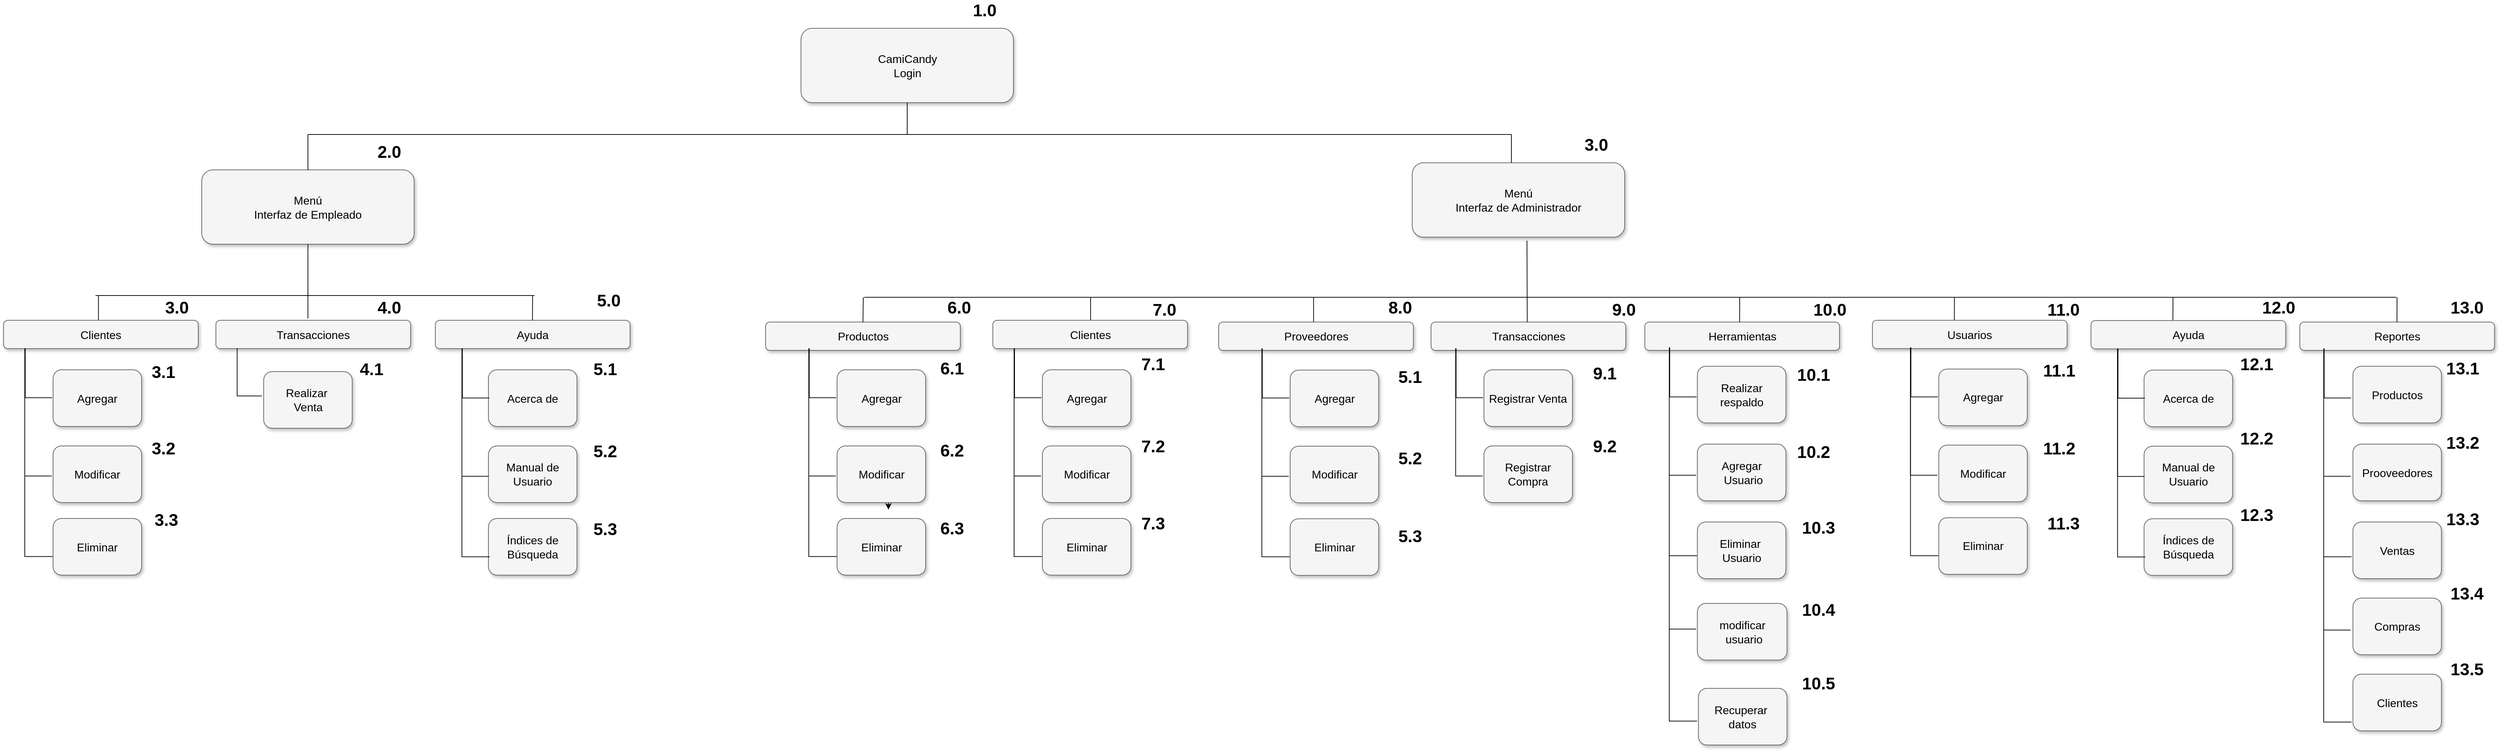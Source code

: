 <mxfile version="24.2.1" type="device">
  <diagram name="Page-1" id="b98fa263-6416-c6ec-5b7d-78bf54ef71d0">
    <mxGraphModel dx="2200" dy="1195" grid="1" gridSize="10" guides="1" tooltips="1" connect="1" arrows="1" fold="1" page="1" pageScale="1.5" pageWidth="1500" pageHeight="1000" background="none" math="0" shadow="0">
      <root>
        <mxCell id="0" style=";html=1;" />
        <mxCell id="1" style=";html=1;" parent="0" />
        <mxCell id="303ed1de8c2c98b4-4" value="CamiCandy&lt;div&gt;Login&lt;/div&gt;" style="whiteSpace=wrap;html=1;rounded=1;shadow=1;strokeWidth=1;fontSize=16;align=center;fillColor=#f5f5f5;strokeColor=#666666;" parent="1" vertex="1">
          <mxGeometry x="2096.5" y="320" width="300" height="105" as="geometry" />
        </mxCell>
        <mxCell id="303ed1de8c2c98b4-6" value="Transacciones" style="whiteSpace=wrap;html=1;rounded=1;shadow=1;strokeWidth=1;fontSize=16;align=center;fillColor=#f5f5f5;strokeColor=#666666;" parent="1" vertex="1">
          <mxGeometry x="2986.5" y="735" width="275" height="40" as="geometry" />
        </mxCell>
        <mxCell id="303ed1de8c2c98b4-7" value="Productos" style="whiteSpace=wrap;html=1;rounded=1;shadow=1;strokeWidth=1;fontSize=16;align=center;fillColor=#f5f5f5;strokeColor=#666666;" parent="1" vertex="1">
          <mxGeometry x="2046.5" y="735" width="275" height="40" as="geometry" />
        </mxCell>
        <mxCell id="303ed1de8c2c98b4-8" value="Herramientas" style="whiteSpace=wrap;html=1;rounded=1;shadow=1;strokeWidth=1;fontSize=16;align=center;fillColor=#f5f5f5;strokeColor=#666666;" parent="1" vertex="1">
          <mxGeometry x="3288.5" y="735" width="275" height="40" as="geometry" />
        </mxCell>
        <mxCell id="303ed1de8c2c98b4-17" value="Realizar respaldo" style="whiteSpace=wrap;html=1;rounded=1;shadow=1;strokeWidth=1;fontSize=16;align=center;fillColor=#f5f5f5;strokeColor=#666666;" parent="1" vertex="1">
          <mxGeometry x="3362.75" y="797.5" width="125" height="80" as="geometry" />
        </mxCell>
        <mxCell id="303ed1de8c2c98b4-18" value="Recuperar&amp;nbsp;&lt;div&gt;datos&lt;/div&gt;" style="whiteSpace=wrap;html=1;rounded=1;shadow=1;strokeWidth=1;fontSize=16;align=center;fillColor=#f5f5f5;strokeColor=#666666;" parent="1" vertex="1">
          <mxGeometry x="3364.25" y="1252.5" width="125" height="80" as="geometry" />
        </mxCell>
        <mxCell id="303ed1de8c2c98b4-27" value="Agregar&lt;div&gt;&amp;nbsp;Usuario&lt;/div&gt;" style="whiteSpace=wrap;html=1;rounded=1;shadow=1;strokeWidth=1;fontSize=16;align=center;fillColor=#f5f5f5;strokeColor=#666666;" parent="1" vertex="1">
          <mxGeometry x="3362.75" y="907.5" width="125" height="80" as="geometry" />
        </mxCell>
        <mxCell id="303ed1de8c2c98b4-37" value="&lt;span&gt;Eliminar&amp;nbsp;&lt;/span&gt;&lt;div&gt;&lt;span&gt;Usuario&lt;/span&gt;&lt;/div&gt;" style="whiteSpace=wrap;html=1;rounded=1;shadow=1;strokeWidth=1;fontSize=16;align=center;fillColor=#f5f5f5;strokeColor=#666666;" parent="1" vertex="1">
          <mxGeometry x="3362.75" y="1017.5" width="125" height="80" as="geometry" />
        </mxCell>
        <mxCell id="w7AkxN-CYHz_eCSMkKLC-25" value="" style="endArrow=none;html=1;rounded=0;exitX=0.5;exitY=0;exitDx=0;exitDy=0;" parent="1" source="303ed1de8c2c98b4-7" edge="1">
          <mxGeometry width="50" height="50" relative="1" as="geometry">
            <mxPoint x="2208.5" y="720" as="sourcePoint" />
            <mxPoint x="2184.5" y="700" as="targetPoint" />
          </mxGeometry>
        </mxCell>
        <mxCell id="w7AkxN-CYHz_eCSMkKLC-26" value="" style="endArrow=none;html=1;rounded=0;exitX=0.5;exitY=0;exitDx=0;exitDy=0;" parent="1" edge="1">
          <mxGeometry width="50" height="50" relative="1" as="geometry">
            <mxPoint x="2505.57" y="735" as="sourcePoint" />
            <mxPoint x="2505.57" y="700" as="targetPoint" />
          </mxGeometry>
        </mxCell>
        <mxCell id="w7AkxN-CYHz_eCSMkKLC-27" value="" style="endArrow=none;html=1;rounded=0;exitX=0.5;exitY=0;exitDx=0;exitDy=0;" parent="1" edge="1">
          <mxGeometry width="50" height="50" relative="1" as="geometry">
            <mxPoint x="2820.58" y="735" as="sourcePoint" />
            <mxPoint x="2820.58" y="700" as="targetPoint" />
          </mxGeometry>
        </mxCell>
        <mxCell id="w7AkxN-CYHz_eCSMkKLC-28" value="" style="endArrow=none;html=1;rounded=0;" parent="1" edge="1">
          <mxGeometry width="50" height="50" relative="1" as="geometry">
            <mxPoint x="2185.75" y="700" as="sourcePoint" />
            <mxPoint x="4350" y="700" as="targetPoint" />
          </mxGeometry>
        </mxCell>
        <mxCell id="w7AkxN-CYHz_eCSMkKLC-29" value="" style="endArrow=none;html=1;rounded=0;exitX=0.5;exitY=0;exitDx=0;exitDy=0;entryX=0.54;entryY=1.048;entryDx=0;entryDy=0;entryPerimeter=0;" parent="1" edge="1" target="w7AkxN-CYHz_eCSMkKLC-56">
          <mxGeometry width="50" height="50" relative="1" as="geometry">
            <mxPoint x="3122.41" y="735" as="sourcePoint" />
            <mxPoint x="3122.41" y="700" as="targetPoint" />
          </mxGeometry>
        </mxCell>
        <mxCell id="w7AkxN-CYHz_eCSMkKLC-30" value="" style="endArrow=none;html=1;rounded=0;entryX=0.5;entryY=1;entryDx=0;entryDy=0;" parent="1" target="303ed1de8c2c98b4-4" edge="1">
          <mxGeometry width="50" height="50" relative="1" as="geometry">
            <mxPoint x="2246.5" y="470" as="sourcePoint" />
            <mxPoint x="2360.41" y="480" as="targetPoint" />
          </mxGeometry>
        </mxCell>
        <mxCell id="w7AkxN-CYHz_eCSMkKLC-32" value="" style="endArrow=none;html=1;rounded=0;" parent="1" edge="1">
          <mxGeometry width="50" height="50" relative="1" as="geometry">
            <mxPoint x="3422.37" y="735" as="sourcePoint" />
            <mxPoint x="3422.5" y="700" as="targetPoint" />
          </mxGeometry>
        </mxCell>
        <mxCell id="w7AkxN-CYHz_eCSMkKLC-33" value="" style="endArrow=none;html=1;rounded=0;" parent="1" edge="1">
          <mxGeometry width="50" height="50" relative="1" as="geometry">
            <mxPoint x="4034.43" y="735.32" as="sourcePoint" />
            <mxPoint x="4034.56" y="700.32" as="targetPoint" />
          </mxGeometry>
        </mxCell>
        <mxCell id="w7AkxN-CYHz_eCSMkKLC-34" value="Reportes" style="whiteSpace=wrap;html=1;rounded=1;shadow=1;strokeWidth=1;fontSize=16;align=center;fillColor=#f5f5f5;strokeColor=#666666;" parent="1" vertex="1">
          <mxGeometry x="4213.75" y="735" width="275" height="40" as="geometry" />
        </mxCell>
        <mxCell id="w7AkxN-CYHz_eCSMkKLC-35" value="Productos" style="whiteSpace=wrap;html=1;rounded=1;shadow=1;strokeWidth=1;fontSize=16;align=center;fillColor=#f5f5f5;strokeColor=#666666;" parent="1" vertex="1">
          <mxGeometry x="4288.75" y="797.5" width="125" height="80" as="geometry" />
        </mxCell>
        <mxCell id="w7AkxN-CYHz_eCSMkKLC-36" value="Clientes" style="whiteSpace=wrap;html=1;rounded=1;shadow=1;strokeWidth=1;fontSize=16;align=center;fillColor=#f5f5f5;strokeColor=#666666;" parent="1" vertex="1">
          <mxGeometry x="4288.75" y="1232.5" width="125" height="80" as="geometry" />
        </mxCell>
        <mxCell id="w7AkxN-CYHz_eCSMkKLC-37" value="&lt;span&gt;Prooveedores&lt;/span&gt;" style="whiteSpace=wrap;html=1;rounded=1;shadow=1;strokeWidth=1;fontSize=16;align=center;fillColor=#f5f5f5;strokeColor=#666666;" parent="1" vertex="1">
          <mxGeometry x="4288.75" y="907.5" width="125" height="80" as="geometry" />
        </mxCell>
        <mxCell id="w7AkxN-CYHz_eCSMkKLC-38" value="&lt;span&gt;Compras&lt;/span&gt;" style="whiteSpace=wrap;html=1;rounded=1;shadow=1;strokeWidth=1;fontSize=16;align=center;fillColor=#f5f5f5;strokeColor=#666666;" parent="1" vertex="1">
          <mxGeometry x="4288.75" y="1125" width="125" height="80" as="geometry" />
        </mxCell>
        <mxCell id="w7AkxN-CYHz_eCSMkKLC-39" value="&lt;span&gt;Ventas&lt;/span&gt;" style="whiteSpace=wrap;html=1;rounded=1;shadow=1;strokeWidth=1;fontSize=16;align=center;fillColor=#f5f5f5;strokeColor=#666666;" parent="1" vertex="1">
          <mxGeometry x="4288.75" y="1017.5" width="125" height="80" as="geometry" />
        </mxCell>
        <mxCell id="w7AkxN-CYHz_eCSMkKLC-56" value="&lt;div&gt;Menú&lt;/div&gt;Interfaz de Administrador" style="whiteSpace=wrap;html=1;rounded=1;shadow=1;strokeWidth=1;fontSize=16;align=center;fillColor=#f5f5f5;strokeColor=#666666;" parent="1" vertex="1">
          <mxGeometry x="2960" y="510" width="300" height="105" as="geometry" />
        </mxCell>
        <mxCell id="w7AkxN-CYHz_eCSMkKLC-58" value="&lt;div&gt;Menú&lt;/div&gt;Interfaz de Empleado" style="whiteSpace=wrap;html=1;rounded=1;shadow=1;strokeWidth=1;fontSize=16;align=center;fillColor=#f5f5f5;strokeColor=#666666;" parent="1" vertex="1">
          <mxGeometry x="1250" y="520" width="300" height="105" as="geometry" />
        </mxCell>
        <mxCell id="w7AkxN-CYHz_eCSMkKLC-60" value="" style="endArrow=none;html=1;rounded=0;" parent="1" edge="1">
          <mxGeometry width="50" height="50" relative="1" as="geometry">
            <mxPoint x="1400" y="470" as="sourcePoint" />
            <mxPoint x="2250" y="470" as="targetPoint" />
          </mxGeometry>
        </mxCell>
        <mxCell id="w7AkxN-CYHz_eCSMkKLC-61" value="" style="endArrow=none;html=1;rounded=0;" parent="1" edge="1">
          <mxGeometry width="50" height="50" relative="1" as="geometry">
            <mxPoint x="2250" y="470" as="sourcePoint" />
            <mxPoint x="3100" y="470" as="targetPoint" />
          </mxGeometry>
        </mxCell>
        <mxCell id="w7AkxN-CYHz_eCSMkKLC-62" value="" style="endArrow=none;html=1;rounded=0;entryX=0.5;entryY=1;entryDx=0;entryDy=0;" parent="1" source="w7AkxN-CYHz_eCSMkKLC-58" edge="1">
          <mxGeometry width="50" height="50" relative="1" as="geometry">
            <mxPoint x="1400" y="515" as="sourcePoint" />
            <mxPoint x="1400" y="470" as="targetPoint" />
          </mxGeometry>
        </mxCell>
        <mxCell id="w7AkxN-CYHz_eCSMkKLC-63" value="" style="endArrow=none;html=1;rounded=0;" parent="1" edge="1">
          <mxGeometry width="50" height="50" relative="1" as="geometry">
            <mxPoint x="3100" y="510" as="sourcePoint" />
            <mxPoint x="3100" y="470" as="targetPoint" />
          </mxGeometry>
        </mxCell>
        <mxCell id="w7AkxN-CYHz_eCSMkKLC-187" value="modificar&lt;div&gt;&amp;nbsp;usuario&lt;/div&gt;" style="whiteSpace=wrap;html=1;rounded=1;shadow=1;strokeWidth=1;fontSize=16;align=center;fillColor=#f5f5f5;strokeColor=#666666;" parent="1" vertex="1">
          <mxGeometry x="3362.75" y="1132.5" width="126.5" height="80" as="geometry" />
        </mxCell>
        <mxCell id="w7AkxN-CYHz_eCSMkKLC-192" value="Proveedores" style="whiteSpace=wrap;html=1;rounded=1;shadow=1;strokeWidth=1;fontSize=16;align=center;fillColor=#f5f5f5;strokeColor=#666666;" parent="1" vertex="1">
          <mxGeometry x="2686.5" y="735" width="275" height="40" as="geometry" />
        </mxCell>
        <mxCell id="w7AkxN-CYHz_eCSMkKLC-205" value="Transacciones" style="whiteSpace=wrap;html=1;rounded=1;shadow=1;strokeWidth=1;fontSize=16;align=center;fillColor=#f5f5f5;strokeColor=#666666;" parent="1" vertex="1">
          <mxGeometry x="1270" y="732.5" width="275" height="40" as="geometry" />
        </mxCell>
        <mxCell id="w7AkxN-CYHz_eCSMkKLC-210" value="Realizar&amp;nbsp;&lt;div&gt;Venta&lt;/div&gt;" style="whiteSpace=wrap;html=1;rounded=1;shadow=1;strokeWidth=1;fontSize=16;align=center;fillColor=#f5f5f5;strokeColor=#666666;" parent="1" vertex="1">
          <mxGeometry x="1337.5" y="805" width="125" height="80" as="geometry" />
        </mxCell>
        <mxCell id="w7AkxN-CYHz_eCSMkKLC-226" value="Ayuda" style="whiteSpace=wrap;html=1;rounded=1;shadow=1;strokeWidth=1;fontSize=16;align=center;fillColor=#f5f5f5;strokeColor=#666666;" parent="1" vertex="1">
          <mxGeometry x="1580" y="732.5" width="275" height="40" as="geometry" />
        </mxCell>
        <mxCell id="w7AkxN-CYHz_eCSMkKLC-227" value="Acerca de" style="whiteSpace=wrap;html=1;rounded=1;shadow=1;strokeWidth=1;fontSize=16;align=center;fillColor=#f5f5f5;strokeColor=#666666;" parent="1" vertex="1">
          <mxGeometry x="1655" y="802.5" width="125" height="80" as="geometry" />
        </mxCell>
        <mxCell id="w7AkxN-CYHz_eCSMkKLC-228" value="Manual de Usuario" style="whiteSpace=wrap;html=1;rounded=1;shadow=1;strokeWidth=1;fontSize=16;align=center;fillColor=#f5f5f5;strokeColor=#666666;" parent="1" vertex="1">
          <mxGeometry x="1655" y="910" width="125" height="80" as="geometry" />
        </mxCell>
        <mxCell id="w7AkxN-CYHz_eCSMkKLC-233" value="" style="endArrow=none;html=1;rounded=0;exitX=0.5;exitY=0;exitDx=0;exitDy=0;" parent="1" edge="1">
          <mxGeometry width="50" height="50" relative="1" as="geometry">
            <mxPoint x="1104.08" y="732.5" as="sourcePoint" />
            <mxPoint x="1104.08" y="697.5" as="targetPoint" />
          </mxGeometry>
        </mxCell>
        <mxCell id="w7AkxN-CYHz_eCSMkKLC-234" value="" style="endArrow=none;html=1;rounded=0;" parent="1" edge="1">
          <mxGeometry width="50" height="50" relative="1" as="geometry">
            <mxPoint x="1100" y="697.5" as="sourcePoint" />
            <mxPoint x="1720" y="697.5" as="targetPoint" />
          </mxGeometry>
        </mxCell>
        <mxCell id="w7AkxN-CYHz_eCSMkKLC-237" value="" style="endArrow=none;html=1;rounded=0;" parent="1" edge="1">
          <mxGeometry width="50" height="50" relative="1" as="geometry">
            <mxPoint x="1717.18" y="732.5" as="sourcePoint" />
            <mxPoint x="1717.31" y="697.5" as="targetPoint" />
          </mxGeometry>
        </mxCell>
        <mxCell id="w7AkxN-CYHz_eCSMkKLC-252" value="Clientes" style="whiteSpace=wrap;html=1;rounded=1;shadow=1;strokeWidth=1;fontSize=16;align=center;fillColor=#f5f5f5;strokeColor=#666666;" parent="1" vertex="1">
          <mxGeometry x="970" y="732.5" width="275" height="40" as="geometry" />
        </mxCell>
        <mxCell id="w7AkxN-CYHz_eCSMkKLC-254" value="Modificar" style="whiteSpace=wrap;html=1;rounded=1;shadow=1;strokeWidth=1;fontSize=16;align=center;fillColor=#f5f5f5;strokeColor=#666666;" parent="1" vertex="1">
          <mxGeometry x="1040" y="910" width="125" height="80" as="geometry" />
        </mxCell>
        <mxCell id="w7AkxN-CYHz_eCSMkKLC-255" value="Eliminar" style="whiteSpace=wrap;html=1;rounded=1;shadow=1;strokeWidth=1;fontSize=16;align=center;fillColor=#f5f5f5;strokeColor=#666666;" parent="1" vertex="1">
          <mxGeometry x="1040" y="1012.5" width="125" height="80" as="geometry" />
        </mxCell>
        <mxCell id="w7AkxN-CYHz_eCSMkKLC-259" value="Índices de Búsqueda" style="whiteSpace=wrap;html=1;rounded=1;shadow=1;strokeWidth=1;fontSize=16;align=center;fillColor=#f5f5f5;strokeColor=#666666;" parent="1" vertex="1">
          <mxGeometry x="1655" y="1012.5" width="125" height="80" as="geometry" />
        </mxCell>
        <mxCell id="w7AkxN-CYHz_eCSMkKLC-265" value="" style="endArrow=none;html=1;rounded=0;entryX=0.5;entryY=1;entryDx=0;entryDy=0;" parent="1" target="w7AkxN-CYHz_eCSMkKLC-58" edge="1">
          <mxGeometry width="50" height="50" relative="1" as="geometry">
            <mxPoint x="1400" y="730" as="sourcePoint" />
            <mxPoint x="1420" y="690" as="targetPoint" />
          </mxGeometry>
        </mxCell>
        <mxCell id="w7AkxN-CYHz_eCSMkKLC-253" value="Agregar" style="whiteSpace=wrap;html=1;rounded=1;shadow=1;strokeWidth=1;fontSize=16;align=center;fillColor=#f5f5f5;strokeColor=#666666;" parent="1" vertex="1">
          <mxGeometry x="1040" y="802.5" width="125" height="80" as="geometry" />
        </mxCell>
        <mxCell id="EWDZrCvJoFyOOxtHa1C8-5" value="" style="shape=partialRectangle;whiteSpace=wrap;html=1;top=0;left=0;fillColor=none;rotation=90;" parent="1" vertex="1">
          <mxGeometry x="872.5" y="900" width="293.75" height="38.75" as="geometry" />
        </mxCell>
        <mxCell id="EWDZrCvJoFyOOxtHa1C8-7" value="" style="shape=partialRectangle;whiteSpace=wrap;html=1;bottom=0;right=0;fillColor=none;rotation=-90;" parent="1" vertex="1">
          <mxGeometry x="928.75" y="843.75" width="180" height="37.5" as="geometry" />
        </mxCell>
        <mxCell id="EWDZrCvJoFyOOxtHa1C8-8" value="" style="shape=partialRectangle;whiteSpace=wrap;html=1;bottom=0;right=0;fillColor=none;rotation=-90;" parent="1" vertex="1">
          <mxGeometry x="984.69" y="788.44" width="69.38" height="37.5" as="geometry" />
        </mxCell>
        <mxCell id="EWDZrCvJoFyOOxtHa1C8-9" value="" style="shape=partialRectangle;whiteSpace=wrap;html=1;bottom=0;right=0;fillColor=none;rotation=-90;" parent="1" vertex="1">
          <mxGeometry x="1283.75" y="788.76" width="66.88" height="34.37" as="geometry" />
        </mxCell>
        <mxCell id="EWDZrCvJoFyOOxtHa1C8-12" value="" style="shape=partialRectangle;whiteSpace=wrap;html=1;top=0;left=0;fillColor=none;rotation=90;" parent="1" vertex="1">
          <mxGeometry x="1490" y="900.32" width="293.75" height="38.75" as="geometry" />
        </mxCell>
        <mxCell id="EWDZrCvJoFyOOxtHa1C8-13" value="" style="shape=partialRectangle;whiteSpace=wrap;html=1;bottom=0;right=0;fillColor=none;rotation=-90;" parent="1" vertex="1">
          <mxGeometry x="1546.25" y="844.07" width="180" height="37.5" as="geometry" />
        </mxCell>
        <mxCell id="EWDZrCvJoFyOOxtHa1C8-14" value="" style="shape=partialRectangle;whiteSpace=wrap;html=1;bottom=0;right=0;fillColor=none;rotation=-90;" parent="1" vertex="1">
          <mxGeometry x="1602.19" y="788.76" width="69.38" height="37.5" as="geometry" />
        </mxCell>
        <mxCell id="EWDZrCvJoFyOOxtHa1C8-15" value="Ayuda" style="whiteSpace=wrap;html=1;rounded=1;shadow=1;strokeWidth=1;fontSize=16;align=center;fillColor=#f5f5f5;strokeColor=#666666;" parent="1" vertex="1">
          <mxGeometry x="3918.75" y="732.82" width="275" height="40" as="geometry" />
        </mxCell>
        <mxCell id="EWDZrCvJoFyOOxtHa1C8-16" value="Acerca de" style="whiteSpace=wrap;html=1;rounded=1;shadow=1;strokeWidth=1;fontSize=16;align=center;fillColor=#f5f5f5;strokeColor=#666666;" parent="1" vertex="1">
          <mxGeometry x="3993.75" y="802.82" width="125" height="80" as="geometry" />
        </mxCell>
        <mxCell id="EWDZrCvJoFyOOxtHa1C8-17" value="Manual de Usuario" style="whiteSpace=wrap;html=1;rounded=1;shadow=1;strokeWidth=1;fontSize=16;align=center;fillColor=#f5f5f5;strokeColor=#666666;" parent="1" vertex="1">
          <mxGeometry x="3993.75" y="910.32" width="125" height="80" as="geometry" />
        </mxCell>
        <mxCell id="EWDZrCvJoFyOOxtHa1C8-18" value="Índices de Búsqueda" style="whiteSpace=wrap;html=1;rounded=1;shadow=1;strokeWidth=1;fontSize=16;align=center;fillColor=#f5f5f5;strokeColor=#666666;" parent="1" vertex="1">
          <mxGeometry x="3993.75" y="1012.82" width="125" height="80" as="geometry" />
        </mxCell>
        <mxCell id="EWDZrCvJoFyOOxtHa1C8-19" value="" style="shape=partialRectangle;whiteSpace=wrap;html=1;top=0;left=0;fillColor=none;rotation=90;" parent="1" vertex="1">
          <mxGeometry x="3828.75" y="900.64" width="293.75" height="38.75" as="geometry" />
        </mxCell>
        <mxCell id="EWDZrCvJoFyOOxtHa1C8-20" value="" style="shape=partialRectangle;whiteSpace=wrap;html=1;bottom=0;right=0;fillColor=none;rotation=-90;" parent="1" vertex="1">
          <mxGeometry x="3885" y="844.39" width="180" height="37.5" as="geometry" />
        </mxCell>
        <mxCell id="EWDZrCvJoFyOOxtHa1C8-21" value="" style="shape=partialRectangle;whiteSpace=wrap;html=1;bottom=0;right=0;fillColor=none;rotation=-90;" parent="1" vertex="1">
          <mxGeometry x="3940.94" y="789.08" width="69.38" height="37.5" as="geometry" />
        </mxCell>
        <mxCell id="EWDZrCvJoFyOOxtHa1C8-23" value="Clientes" style="whiteSpace=wrap;html=1;rounded=1;shadow=1;strokeWidth=1;fontSize=16;align=center;fillColor=#f5f5f5;strokeColor=#666666;" parent="1" vertex="1">
          <mxGeometry x="2367.5" y="732.5" width="275" height="40" as="geometry" />
        </mxCell>
        <mxCell id="EWDZrCvJoFyOOxtHa1C8-24" value="Modificar" style="whiteSpace=wrap;html=1;rounded=1;shadow=1;strokeWidth=1;fontSize=16;align=center;fillColor=#f5f5f5;strokeColor=#666666;" parent="1" vertex="1">
          <mxGeometry x="2437.5" y="910" width="125" height="80" as="geometry" />
        </mxCell>
        <mxCell id="EWDZrCvJoFyOOxtHa1C8-25" value="Eliminar" style="whiteSpace=wrap;html=1;rounded=1;shadow=1;strokeWidth=1;fontSize=16;align=center;fillColor=#f5f5f5;strokeColor=#666666;" parent="1" vertex="1">
          <mxGeometry x="2437.5" y="1012.5" width="125" height="80" as="geometry" />
        </mxCell>
        <mxCell id="EWDZrCvJoFyOOxtHa1C8-26" value="Agregar" style="whiteSpace=wrap;html=1;rounded=1;shadow=1;strokeWidth=1;fontSize=16;align=center;fillColor=#f5f5f5;strokeColor=#666666;" parent="1" vertex="1">
          <mxGeometry x="2437.5" y="802.5" width="125" height="80" as="geometry" />
        </mxCell>
        <mxCell id="EWDZrCvJoFyOOxtHa1C8-27" value="" style="shape=partialRectangle;whiteSpace=wrap;html=1;top=0;left=0;fillColor=none;rotation=90;" parent="1" vertex="1">
          <mxGeometry x="2270" y="900" width="293.75" height="38.75" as="geometry" />
        </mxCell>
        <mxCell id="EWDZrCvJoFyOOxtHa1C8-28" value="" style="shape=partialRectangle;whiteSpace=wrap;html=1;bottom=0;right=0;fillColor=none;rotation=-90;" parent="1" vertex="1">
          <mxGeometry x="2326.25" y="843.75" width="180" height="37.5" as="geometry" />
        </mxCell>
        <mxCell id="EWDZrCvJoFyOOxtHa1C8-29" value="" style="shape=partialRectangle;whiteSpace=wrap;html=1;bottom=0;right=0;fillColor=none;rotation=-90;" parent="1" vertex="1">
          <mxGeometry x="2382.19" y="788.44" width="69.38" height="37.5" as="geometry" />
        </mxCell>
        <mxCell id="x82hmF_93pj6DDaHTNPA-40" style="edgeStyle=orthogonalEdgeStyle;rounded=0;orthogonalLoop=1;jettySize=auto;html=1;exitX=0.5;exitY=1;exitDx=0;exitDy=0;" edge="1" parent="1" source="EWDZrCvJoFyOOxtHa1C8-38">
          <mxGeometry relative="1" as="geometry">
            <mxPoint x="2220.0" y="1000" as="targetPoint" />
          </mxGeometry>
        </mxCell>
        <mxCell id="EWDZrCvJoFyOOxtHa1C8-38" value="Modificar" style="whiteSpace=wrap;html=1;rounded=1;shadow=1;strokeWidth=1;fontSize=16;align=center;fillColor=#f5f5f5;strokeColor=#666666;" parent="1" vertex="1">
          <mxGeometry x="2147.5" y="910" width="125" height="80" as="geometry" />
        </mxCell>
        <mxCell id="EWDZrCvJoFyOOxtHa1C8-39" value="Eliminar" style="whiteSpace=wrap;html=1;rounded=1;shadow=1;strokeWidth=1;fontSize=16;align=center;fillColor=#f5f5f5;strokeColor=#666666;" parent="1" vertex="1">
          <mxGeometry x="2147.5" y="1012.5" width="125" height="80" as="geometry" />
        </mxCell>
        <mxCell id="EWDZrCvJoFyOOxtHa1C8-40" value="Agregar" style="whiteSpace=wrap;html=1;rounded=1;shadow=1;strokeWidth=1;fontSize=16;align=center;fillColor=#f5f5f5;strokeColor=#666666;" parent="1" vertex="1">
          <mxGeometry x="2147.5" y="802.5" width="125" height="80" as="geometry" />
        </mxCell>
        <mxCell id="EWDZrCvJoFyOOxtHa1C8-41" value="" style="shape=partialRectangle;whiteSpace=wrap;html=1;top=0;left=0;fillColor=none;rotation=90;" parent="1" vertex="1">
          <mxGeometry x="1980" y="900" width="293.75" height="38.75" as="geometry" />
        </mxCell>
        <mxCell id="EWDZrCvJoFyOOxtHa1C8-42" value="" style="shape=partialRectangle;whiteSpace=wrap;html=1;bottom=0;right=0;fillColor=none;rotation=-90;" parent="1" vertex="1">
          <mxGeometry x="2036.25" y="843.75" width="180" height="37.5" as="geometry" />
        </mxCell>
        <mxCell id="EWDZrCvJoFyOOxtHa1C8-43" value="" style="shape=partialRectangle;whiteSpace=wrap;html=1;bottom=0;right=0;fillColor=none;rotation=-90;" parent="1" vertex="1">
          <mxGeometry x="2092.19" y="788.44" width="69.38" height="37.5" as="geometry" />
        </mxCell>
        <mxCell id="EWDZrCvJoFyOOxtHa1C8-56" value="Modificar" style="whiteSpace=wrap;html=1;rounded=1;shadow=1;strokeWidth=1;fontSize=16;align=center;fillColor=#f5f5f5;strokeColor=#666666;" parent="1" vertex="1">
          <mxGeometry x="2787.5" y="910.32" width="125" height="80" as="geometry" />
        </mxCell>
        <mxCell id="EWDZrCvJoFyOOxtHa1C8-57" value="Eliminar" style="whiteSpace=wrap;html=1;rounded=1;shadow=1;strokeWidth=1;fontSize=16;align=center;fillColor=#f5f5f5;strokeColor=#666666;" parent="1" vertex="1">
          <mxGeometry x="2787.5" y="1012.82" width="125" height="80" as="geometry" />
        </mxCell>
        <mxCell id="EWDZrCvJoFyOOxtHa1C8-58" value="Agregar" style="whiteSpace=wrap;html=1;rounded=1;shadow=1;strokeWidth=1;fontSize=16;align=center;fillColor=#f5f5f5;strokeColor=#666666;" parent="1" vertex="1">
          <mxGeometry x="2787.5" y="802.82" width="125" height="80" as="geometry" />
        </mxCell>
        <mxCell id="EWDZrCvJoFyOOxtHa1C8-59" value="" style="shape=partialRectangle;whiteSpace=wrap;html=1;top=0;left=0;fillColor=none;rotation=90;" parent="1" vertex="1">
          <mxGeometry x="2620" y="900.32" width="293.75" height="38.75" as="geometry" />
        </mxCell>
        <mxCell id="EWDZrCvJoFyOOxtHa1C8-60" value="" style="shape=partialRectangle;whiteSpace=wrap;html=1;bottom=0;right=0;fillColor=none;rotation=-90;" parent="1" vertex="1">
          <mxGeometry x="2676.25" y="844.07" width="180" height="37.5" as="geometry" />
        </mxCell>
        <mxCell id="EWDZrCvJoFyOOxtHa1C8-61" value="" style="shape=partialRectangle;whiteSpace=wrap;html=1;bottom=0;right=0;fillColor=none;rotation=-90;" parent="1" vertex="1">
          <mxGeometry x="2732.19" y="788.76" width="69.38" height="37.5" as="geometry" />
        </mxCell>
        <mxCell id="EWDZrCvJoFyOOxtHa1C8-64" value="Registrar Compra" style="whiteSpace=wrap;html=1;rounded=1;shadow=1;strokeWidth=1;fontSize=16;align=center;fillColor=#f5f5f5;strokeColor=#666666;" parent="1" vertex="1">
          <mxGeometry x="3061.25" y="910" width="125" height="80" as="geometry" />
        </mxCell>
        <mxCell id="EWDZrCvJoFyOOxtHa1C8-65" value="Registrar Venta" style="whiteSpace=wrap;html=1;rounded=1;shadow=1;strokeWidth=1;fontSize=16;align=center;fillColor=#f5f5f5;strokeColor=#666666;" parent="1" vertex="1">
          <mxGeometry x="3061.25" y="802.5" width="125" height="80" as="geometry" />
        </mxCell>
        <mxCell id="EWDZrCvJoFyOOxtHa1C8-66" value="" style="shape=partialRectangle;whiteSpace=wrap;html=1;bottom=0;right=0;fillColor=none;rotation=-90;" parent="1" vertex="1">
          <mxGeometry x="2950" y="843.75" width="180" height="37.5" as="geometry" />
        </mxCell>
        <mxCell id="EWDZrCvJoFyOOxtHa1C8-67" value="" style="shape=partialRectangle;whiteSpace=wrap;html=1;bottom=0;right=0;fillColor=none;rotation=-90;" parent="1" vertex="1">
          <mxGeometry x="3005.94" y="788.44" width="69.38" height="37.5" as="geometry" />
        </mxCell>
        <mxCell id="x82hmF_93pj6DDaHTNPA-2" value="" style="shape=partialRectangle;whiteSpace=wrap;html=1;top=0;left=0;fillColor=none;rotation=90;" vertex="1" parent="1">
          <mxGeometry x="3195.5" y="898.9" width="293.75" height="38.75" as="geometry" />
        </mxCell>
        <mxCell id="x82hmF_93pj6DDaHTNPA-3" value="" style="shape=partialRectangle;whiteSpace=wrap;html=1;bottom=0;right=0;fillColor=none;rotation=-90;" vertex="1" parent="1">
          <mxGeometry x="3251.75" y="842.65" width="180" height="37.5" as="geometry" />
        </mxCell>
        <mxCell id="x82hmF_93pj6DDaHTNPA-4" value="" style="shape=partialRectangle;whiteSpace=wrap;html=1;bottom=0;right=0;fillColor=none;rotation=-90;" vertex="1" parent="1">
          <mxGeometry x="3307.69" y="787.34" width="69.38" height="37.5" as="geometry" />
        </mxCell>
        <mxCell id="x82hmF_93pj6DDaHTNPA-5" value="" style="shape=partialRectangle;whiteSpace=wrap;html=1;top=0;left=0;fillColor=none;rotation=90;" vertex="1" parent="1">
          <mxGeometry x="3195.5" y="1132.5" width="293.75" height="38.75" as="geometry" />
        </mxCell>
        <mxCell id="x82hmF_93pj6DDaHTNPA-6" value="" style="shape=partialRectangle;whiteSpace=wrap;html=1;bottom=0;right=0;fillColor=none;rotation=-90;" vertex="1" parent="1">
          <mxGeometry x="3251.75" y="1060.0" width="180" height="37.5" as="geometry" />
        </mxCell>
        <mxCell id="x82hmF_93pj6DDaHTNPA-8" value="" style="shape=partialRectangle;whiteSpace=wrap;html=1;top=0;left=0;fillColor=none;rotation=90;" vertex="1" parent="1">
          <mxGeometry x="4120" y="900.32" width="293.75" height="38.75" as="geometry" />
        </mxCell>
        <mxCell id="x82hmF_93pj6DDaHTNPA-9" value="" style="shape=partialRectangle;whiteSpace=wrap;html=1;bottom=0;right=0;fillColor=none;rotation=-90;" vertex="1" parent="1">
          <mxGeometry x="4176.25" y="844.07" width="180" height="37.5" as="geometry" />
        </mxCell>
        <mxCell id="x82hmF_93pj6DDaHTNPA-10" value="" style="shape=partialRectangle;whiteSpace=wrap;html=1;bottom=0;right=0;fillColor=none;rotation=-90;" vertex="1" parent="1">
          <mxGeometry x="4232.19" y="788.76" width="69.38" height="37.5" as="geometry" />
        </mxCell>
        <mxCell id="x82hmF_93pj6DDaHTNPA-11" value="" style="shape=partialRectangle;whiteSpace=wrap;html=1;top=0;left=0;fillColor=none;rotation=90;" vertex="1" parent="1">
          <mxGeometry x="4120" y="1133.92" width="293.75" height="38.75" as="geometry" />
        </mxCell>
        <mxCell id="x82hmF_93pj6DDaHTNPA-12" value="" style="shape=partialRectangle;whiteSpace=wrap;html=1;bottom=0;right=0;fillColor=none;rotation=-90;" vertex="1" parent="1">
          <mxGeometry x="4176.25" y="1061.42" width="180" height="37.5" as="geometry" />
        </mxCell>
        <mxCell id="x82hmF_93pj6DDaHTNPA-13" value="&lt;b&gt;&lt;font style=&quot;font-size: 24px;&quot;&gt;1.0&lt;/font&gt;&lt;/b&gt;" style="text;html=1;align=center;verticalAlign=middle;whiteSpace=wrap;rounded=0;" vertex="1" parent="1">
          <mxGeometry x="2326.25" y="280" width="60" height="30" as="geometry" />
        </mxCell>
        <mxCell id="x82hmF_93pj6DDaHTNPA-14" value="&lt;b&gt;&lt;font style=&quot;font-size: 24px;&quot;&gt;2.0&lt;/font&gt;&lt;/b&gt;" style="text;html=1;align=center;verticalAlign=middle;whiteSpace=wrap;rounded=0;" vertex="1" parent="1">
          <mxGeometry x="1485" y="480" width="60" height="30" as="geometry" />
        </mxCell>
        <mxCell id="x82hmF_93pj6DDaHTNPA-16" value="&lt;b&gt;&lt;font style=&quot;font-size: 24px;&quot;&gt;3.0&lt;/font&gt;&lt;/b&gt;" style="text;html=1;align=center;verticalAlign=middle;whiteSpace=wrap;rounded=0;" vertex="1" parent="1">
          <mxGeometry x="3190" y="470" width="60" height="30" as="geometry" />
        </mxCell>
        <mxCell id="x82hmF_93pj6DDaHTNPA-17" value="&lt;b&gt;&lt;font style=&quot;font-size: 24px;&quot;&gt;3.0&lt;/font&gt;&lt;/b&gt;" style="text;html=1;align=center;verticalAlign=middle;whiteSpace=wrap;rounded=0;" vertex="1" parent="1">
          <mxGeometry x="1185" y="700" width="60" height="30" as="geometry" />
        </mxCell>
        <mxCell id="x82hmF_93pj6DDaHTNPA-18" value="&lt;b&gt;&lt;font style=&quot;font-size: 24px;&quot;&gt;4.0&lt;/font&gt;&lt;/b&gt;" style="text;html=1;align=center;verticalAlign=middle;whiteSpace=wrap;rounded=0;" vertex="1" parent="1">
          <mxGeometry x="1485" y="700" width="60" height="30" as="geometry" />
        </mxCell>
        <mxCell id="x82hmF_93pj6DDaHTNPA-19" value="&lt;b&gt;&lt;font style=&quot;font-size: 24px;&quot;&gt;5&lt;/font&gt;&lt;/b&gt;&lt;b style=&quot;background-color: initial;&quot;&gt;&lt;font style=&quot;font-size: 24px;&quot;&gt;.0&lt;/font&gt;&lt;/b&gt;" style="text;html=1;align=center;verticalAlign=middle;whiteSpace=wrap;rounded=0;" vertex="1" parent="1">
          <mxGeometry x="1795" y="690" width="60" height="30" as="geometry" />
        </mxCell>
        <mxCell id="x82hmF_93pj6DDaHTNPA-20" value="&lt;b&gt;&lt;font style=&quot;font-size: 24px;&quot;&gt;3.1&lt;/font&gt;&lt;/b&gt;" style="text;html=1;align=center;verticalAlign=middle;whiteSpace=wrap;rounded=0;" vertex="1" parent="1">
          <mxGeometry x="1166.25" y="790.95" width="60" height="30" as="geometry" />
        </mxCell>
        <mxCell id="x82hmF_93pj6DDaHTNPA-21" value="&lt;b&gt;&lt;font style=&quot;font-size: 24px;&quot;&gt;3.2&lt;/font&gt;&lt;/b&gt;" style="text;html=1;align=center;verticalAlign=middle;whiteSpace=wrap;rounded=0;" vertex="1" parent="1">
          <mxGeometry x="1166.25" y="898.9" width="60" height="30" as="geometry" />
        </mxCell>
        <mxCell id="x82hmF_93pj6DDaHTNPA-22" value="&lt;b&gt;&lt;font style=&quot;font-size: 24px;&quot;&gt;3.3&lt;/font&gt;&lt;/b&gt;" style="text;html=1;align=center;verticalAlign=middle;whiteSpace=wrap;rounded=0;" vertex="1" parent="1">
          <mxGeometry x="1170" y="1000" width="60" height="30" as="geometry" />
        </mxCell>
        <mxCell id="x82hmF_93pj6DDaHTNPA-23" value="" style="endArrow=none;html=1;rounded=0;" edge="1" parent="1">
          <mxGeometry width="50" height="50" relative="1" as="geometry">
            <mxPoint x="3725.68" y="735" as="sourcePoint" />
            <mxPoint x="3725.81" y="700" as="targetPoint" />
          </mxGeometry>
        </mxCell>
        <mxCell id="x82hmF_93pj6DDaHTNPA-24" value="Usuarios" style="whiteSpace=wrap;html=1;rounded=1;shadow=1;strokeWidth=1;fontSize=16;align=center;fillColor=#f5f5f5;strokeColor=#666666;" vertex="1" parent="1">
          <mxGeometry x="3610" y="732.5" width="275" height="40" as="geometry" />
        </mxCell>
        <mxCell id="x82hmF_93pj6DDaHTNPA-31" value="Modificar" style="whiteSpace=wrap;html=1;rounded=1;shadow=1;strokeWidth=1;fontSize=16;align=center;fillColor=#f5f5f5;strokeColor=#666666;" vertex="1" parent="1">
          <mxGeometry x="3703.75" y="908.9" width="125" height="80" as="geometry" />
        </mxCell>
        <mxCell id="x82hmF_93pj6DDaHTNPA-32" value="Eliminar" style="whiteSpace=wrap;html=1;rounded=1;shadow=1;strokeWidth=1;fontSize=16;align=center;fillColor=#f5f5f5;strokeColor=#666666;" vertex="1" parent="1">
          <mxGeometry x="3703.75" y="1011.4" width="125" height="80" as="geometry" />
        </mxCell>
        <mxCell id="x82hmF_93pj6DDaHTNPA-33" value="Agregar" style="whiteSpace=wrap;html=1;rounded=1;shadow=1;strokeWidth=1;fontSize=16;align=center;fillColor=#f5f5f5;strokeColor=#666666;" vertex="1" parent="1">
          <mxGeometry x="3703.75" y="801.4" width="125" height="80" as="geometry" />
        </mxCell>
        <mxCell id="x82hmF_93pj6DDaHTNPA-34" value="" style="shape=partialRectangle;whiteSpace=wrap;html=1;top=0;left=0;fillColor=none;rotation=90;" vertex="1" parent="1">
          <mxGeometry x="3536.25" y="898.9" width="293.75" height="38.75" as="geometry" />
        </mxCell>
        <mxCell id="x82hmF_93pj6DDaHTNPA-35" value="" style="shape=partialRectangle;whiteSpace=wrap;html=1;bottom=0;right=0;fillColor=none;rotation=-90;" vertex="1" parent="1">
          <mxGeometry x="3592.5" y="842.65" width="180" height="37.5" as="geometry" />
        </mxCell>
        <mxCell id="x82hmF_93pj6DDaHTNPA-36" value="" style="shape=partialRectangle;whiteSpace=wrap;html=1;bottom=0;right=0;fillColor=none;rotation=-90;" vertex="1" parent="1">
          <mxGeometry x="3648.44" y="787.34" width="69.38" height="37.5" as="geometry" />
        </mxCell>
        <mxCell id="x82hmF_93pj6DDaHTNPA-37" value="" style="endArrow=none;html=1;rounded=0;" edge="1" parent="1">
          <mxGeometry width="50" height="50" relative="1" as="geometry">
            <mxPoint x="4350.96" y="735" as="sourcePoint" />
            <mxPoint x="4351.09" y="700" as="targetPoint" />
          </mxGeometry>
        </mxCell>
        <mxCell id="x82hmF_93pj6DDaHTNPA-38" value="&lt;b&gt;&lt;font style=&quot;font-size: 24px;&quot;&gt;4.1&lt;/font&gt;&lt;/b&gt;" style="text;html=1;align=center;verticalAlign=middle;whiteSpace=wrap;rounded=0;" vertex="1" parent="1">
          <mxGeometry x="1460" y="787.34" width="60" height="30" as="geometry" />
        </mxCell>
        <mxCell id="x82hmF_93pj6DDaHTNPA-39" value="&lt;b&gt;&lt;font style=&quot;font-size: 24px;&quot;&gt;5.1&lt;/font&gt;&lt;/b&gt;" style="text;html=1;align=center;verticalAlign=middle;whiteSpace=wrap;rounded=0;" vertex="1" parent="1">
          <mxGeometry x="1790" y="787.34" width="60" height="30" as="geometry" />
        </mxCell>
        <mxCell id="x82hmF_93pj6DDaHTNPA-41" value="&lt;b&gt;&lt;font style=&quot;font-size: 24px;&quot;&gt;5.2&lt;/font&gt;&lt;/b&gt;" style="text;html=1;align=center;verticalAlign=middle;whiteSpace=wrap;rounded=0;" vertex="1" parent="1">
          <mxGeometry x="1790" y="903.28" width="60" height="30" as="geometry" />
        </mxCell>
        <mxCell id="x82hmF_93pj6DDaHTNPA-42" value="&lt;b&gt;&lt;font style=&quot;font-size: 24px;&quot;&gt;5.3&lt;/font&gt;&lt;/b&gt;" style="text;html=1;align=center;verticalAlign=middle;whiteSpace=wrap;rounded=0;" vertex="1" parent="1">
          <mxGeometry x="1790" y="1012.82" width="60" height="30" as="geometry" />
        </mxCell>
        <mxCell id="x82hmF_93pj6DDaHTNPA-44" value="&lt;b style=&quot;background-color: initial;&quot;&gt;&lt;font style=&quot;font-size: 24px;&quot;&gt;6.0&lt;/font&gt;&lt;/b&gt;" style="text;html=1;align=center;verticalAlign=middle;whiteSpace=wrap;rounded=0;" vertex="1" parent="1">
          <mxGeometry x="2290" y="700" width="60" height="30" as="geometry" />
        </mxCell>
        <mxCell id="x82hmF_93pj6DDaHTNPA-45" value="&lt;b style=&quot;background-color: initial;&quot;&gt;&lt;font style=&quot;font-size: 24px;&quot;&gt;7.0&lt;/font&gt;&lt;/b&gt;" style="text;html=1;align=center;verticalAlign=middle;whiteSpace=wrap;rounded=0;" vertex="1" parent="1">
          <mxGeometry x="2580" y="702.5" width="60" height="30" as="geometry" />
        </mxCell>
        <mxCell id="x82hmF_93pj6DDaHTNPA-46" value="&lt;b&gt;&lt;font style=&quot;font-size: 24px;&quot;&gt;6.1&lt;/font&gt;&lt;/b&gt;" style="text;html=1;align=center;verticalAlign=middle;whiteSpace=wrap;rounded=0;" vertex="1" parent="1">
          <mxGeometry x="2280" y="786.16" width="60" height="30" as="geometry" />
        </mxCell>
        <mxCell id="x82hmF_93pj6DDaHTNPA-47" value="&lt;b&gt;&lt;font style=&quot;font-size: 24px;&quot;&gt;6.2&lt;/font&gt;&lt;/b&gt;" style="text;html=1;align=center;verticalAlign=middle;whiteSpace=wrap;rounded=0;" vertex="1" parent="1">
          <mxGeometry x="2280" y="902.1" width="60" height="30" as="geometry" />
        </mxCell>
        <mxCell id="x82hmF_93pj6DDaHTNPA-48" value="&lt;b&gt;&lt;font style=&quot;font-size: 24px;&quot;&gt;6.3&lt;/font&gt;&lt;/b&gt;" style="text;html=1;align=center;verticalAlign=middle;whiteSpace=wrap;rounded=0;" vertex="1" parent="1">
          <mxGeometry x="2280" y="1011.64" width="60" height="30" as="geometry" />
        </mxCell>
        <mxCell id="x82hmF_93pj6DDaHTNPA-49" value="&lt;b&gt;&lt;font style=&quot;font-size: 24px;&quot;&gt;7.1&lt;/font&gt;&lt;/b&gt;" style="text;html=1;align=center;verticalAlign=middle;whiteSpace=wrap;rounded=0;" vertex="1" parent="1">
          <mxGeometry x="2563.75" y="780" width="60" height="30" as="geometry" />
        </mxCell>
        <mxCell id="x82hmF_93pj6DDaHTNPA-50" value="&lt;b&gt;&lt;font style=&quot;font-size: 24px;&quot;&gt;7.2&lt;/font&gt;&lt;/b&gt;" style="text;html=1;align=center;verticalAlign=middle;whiteSpace=wrap;rounded=0;" vertex="1" parent="1">
          <mxGeometry x="2563.75" y="895.94" width="60" height="30" as="geometry" />
        </mxCell>
        <mxCell id="x82hmF_93pj6DDaHTNPA-51" value="&lt;b&gt;&lt;font style=&quot;font-size: 24px;&quot;&gt;7.3&lt;/font&gt;&lt;/b&gt;" style="text;html=1;align=center;verticalAlign=middle;whiteSpace=wrap;rounded=0;" vertex="1" parent="1">
          <mxGeometry x="2563.75" y="1005.48" width="60" height="30" as="geometry" />
        </mxCell>
        <mxCell id="x82hmF_93pj6DDaHTNPA-52" value="&lt;b&gt;&lt;font style=&quot;font-size: 24px;&quot;&gt;5.1&lt;/font&gt;&lt;/b&gt;" style="text;html=1;align=center;verticalAlign=middle;whiteSpace=wrap;rounded=0;" vertex="1" parent="1">
          <mxGeometry x="2926.5" y="797.5" width="60" height="30" as="geometry" />
        </mxCell>
        <mxCell id="x82hmF_93pj6DDaHTNPA-53" value="&lt;b&gt;&lt;font style=&quot;font-size: 24px;&quot;&gt;5.2&lt;/font&gt;&lt;/b&gt;" style="text;html=1;align=center;verticalAlign=middle;whiteSpace=wrap;rounded=0;" vertex="1" parent="1">
          <mxGeometry x="2926.5" y="913.44" width="60" height="30" as="geometry" />
        </mxCell>
        <mxCell id="x82hmF_93pj6DDaHTNPA-54" value="&lt;b&gt;&lt;font style=&quot;font-size: 24px;&quot;&gt;5.3&lt;/font&gt;&lt;/b&gt;" style="text;html=1;align=center;verticalAlign=middle;whiteSpace=wrap;rounded=0;" vertex="1" parent="1">
          <mxGeometry x="2926.5" y="1022.98" width="60" height="30" as="geometry" />
        </mxCell>
        <mxCell id="x82hmF_93pj6DDaHTNPA-55" value="&lt;b style=&quot;background-color: initial;&quot;&gt;&lt;font style=&quot;font-size: 24px;&quot;&gt;8.0&lt;/font&gt;&lt;/b&gt;" style="text;html=1;align=center;verticalAlign=middle;whiteSpace=wrap;rounded=0;" vertex="1" parent="1">
          <mxGeometry x="2912.5" y="700" width="60" height="30" as="geometry" />
        </mxCell>
        <mxCell id="x82hmF_93pj6DDaHTNPA-56" value="&lt;b style=&quot;background-color: initial;&quot;&gt;&lt;font style=&quot;font-size: 24px;&quot;&gt;9.0&lt;/font&gt;&lt;/b&gt;" style="text;html=1;align=center;verticalAlign=middle;whiteSpace=wrap;rounded=0;" vertex="1" parent="1">
          <mxGeometry x="3228.5" y="702.82" width="60" height="30" as="geometry" />
        </mxCell>
        <mxCell id="x82hmF_93pj6DDaHTNPA-57" value="&lt;b style=&quot;background-color: initial;&quot;&gt;&lt;font style=&quot;font-size: 24px;&quot;&gt;10.0&lt;/font&gt;&lt;/b&gt;" style="text;html=1;align=center;verticalAlign=middle;whiteSpace=wrap;rounded=0;" vertex="1" parent="1">
          <mxGeometry x="3520" y="702.82" width="60" height="30" as="geometry" />
        </mxCell>
        <mxCell id="x82hmF_93pj6DDaHTNPA-58" value="&lt;b style=&quot;background-color: initial;&quot;&gt;&lt;font style=&quot;font-size: 24px;&quot;&gt;11.0&lt;/font&gt;&lt;/b&gt;" style="text;html=1;align=center;verticalAlign=middle;whiteSpace=wrap;rounded=0;" vertex="1" parent="1">
          <mxGeometry x="3850" y="702.5" width="60" height="30" as="geometry" />
        </mxCell>
        <mxCell id="x82hmF_93pj6DDaHTNPA-59" value="&lt;b style=&quot;background-color: initial;&quot;&gt;&lt;font style=&quot;font-size: 24px;&quot;&gt;12.0&lt;/font&gt;&lt;/b&gt;" style="text;html=1;align=center;verticalAlign=middle;whiteSpace=wrap;rounded=0;" vertex="1" parent="1">
          <mxGeometry x="4153.75" y="700" width="60" height="30" as="geometry" />
        </mxCell>
        <mxCell id="x82hmF_93pj6DDaHTNPA-60" value="&lt;b style=&quot;background-color: initial;&quot;&gt;&lt;font style=&quot;font-size: 24px;&quot;&gt;13.0&lt;/font&gt;&lt;/b&gt;" style="text;html=1;align=center;verticalAlign=middle;whiteSpace=wrap;rounded=0;" vertex="1" parent="1">
          <mxGeometry x="4420" y="700" width="60" height="30" as="geometry" />
        </mxCell>
        <mxCell id="x82hmF_93pj6DDaHTNPA-62" value="&lt;b style=&quot;background-color: initial;&quot;&gt;&lt;font style=&quot;font-size: 24px;&quot;&gt;9.1&lt;/font&gt;&lt;/b&gt;" style="text;html=1;align=center;verticalAlign=middle;whiteSpace=wrap;rounded=0;" vertex="1" parent="1">
          <mxGeometry x="3201.5" y="793.13" width="60" height="30" as="geometry" />
        </mxCell>
        <mxCell id="x82hmF_93pj6DDaHTNPA-63" value="&lt;b style=&quot;background-color: initial;&quot;&gt;&lt;font style=&quot;font-size: 24px;&quot;&gt;9.2&lt;/font&gt;&lt;/b&gt;" style="text;html=1;align=center;verticalAlign=middle;whiteSpace=wrap;rounded=0;" vertex="1" parent="1">
          <mxGeometry x="3201.5" y="895.94" width="60" height="30" as="geometry" />
        </mxCell>
        <mxCell id="x82hmF_93pj6DDaHTNPA-64" value="&lt;b&gt;&lt;font style=&quot;font-size: 24px;&quot;&gt;10.5&lt;/font&gt;&lt;/b&gt;" style="text;html=1;align=center;verticalAlign=middle;whiteSpace=wrap;rounded=0;" vertex="1" parent="1">
          <mxGeometry x="3503.5" y="1230.99" width="60" height="30" as="geometry" />
        </mxCell>
        <mxCell id="x82hmF_93pj6DDaHTNPA-65" value="&lt;b&gt;&lt;font style=&quot;font-size: 24px;&quot;&gt;10.1&lt;/font&gt;&lt;/b&gt;" style="text;html=1;align=center;verticalAlign=middle;whiteSpace=wrap;rounded=0;" vertex="1" parent="1">
          <mxGeometry x="3497" y="794.65" width="60" height="30" as="geometry" />
        </mxCell>
        <mxCell id="x82hmF_93pj6DDaHTNPA-66" value="&lt;b&gt;&lt;font style=&quot;font-size: 24px;&quot;&gt;10.2&lt;/font&gt;&lt;/b&gt;" style="text;html=1;align=center;verticalAlign=middle;whiteSpace=wrap;rounded=0;" vertex="1" parent="1">
          <mxGeometry x="3497" y="904.19" width="60" height="30" as="geometry" />
        </mxCell>
        <mxCell id="x82hmF_93pj6DDaHTNPA-67" value="&lt;b&gt;&lt;font style=&quot;font-size: 24px;&quot;&gt;10.3&lt;/font&gt;&lt;/b&gt;" style="text;html=1;align=center;verticalAlign=middle;whiteSpace=wrap;rounded=0;" vertex="1" parent="1">
          <mxGeometry x="3503.5" y="1010.58" width="60" height="30" as="geometry" />
        </mxCell>
        <mxCell id="x82hmF_93pj6DDaHTNPA-68" value="&lt;b&gt;&lt;font style=&quot;font-size: 24px;&quot;&gt;10.4&lt;/font&gt;&lt;/b&gt;" style="text;html=1;align=center;verticalAlign=middle;whiteSpace=wrap;rounded=0;" vertex="1" parent="1">
          <mxGeometry x="3503.5" y="1126.52" width="60" height="30" as="geometry" />
        </mxCell>
        <mxCell id="x82hmF_93pj6DDaHTNPA-76" value="&lt;b&gt;&lt;font style=&quot;font-size: 24px;&quot;&gt;11.1&lt;/font&gt;&lt;/b&gt;" style="text;html=1;align=center;verticalAlign=middle;whiteSpace=wrap;rounded=0;" vertex="1" parent="1">
          <mxGeometry x="3843.5" y="789.08" width="60" height="30" as="geometry" />
        </mxCell>
        <mxCell id="x82hmF_93pj6DDaHTNPA-77" value="&lt;b&gt;&lt;font style=&quot;font-size: 24px;&quot;&gt;11.2&lt;/font&gt;&lt;/b&gt;" style="text;html=1;align=center;verticalAlign=middle;whiteSpace=wrap;rounded=0;" vertex="1" parent="1">
          <mxGeometry x="3843.5" y="898.62" width="60" height="30" as="geometry" />
        </mxCell>
        <mxCell id="x82hmF_93pj6DDaHTNPA-78" value="&lt;b&gt;&lt;font style=&quot;font-size: 24px;&quot;&gt;11.3&lt;/font&gt;&lt;/b&gt;" style="text;html=1;align=center;verticalAlign=middle;whiteSpace=wrap;rounded=0;" vertex="1" parent="1">
          <mxGeometry x="3850" y="1005.01" width="60" height="30" as="geometry" />
        </mxCell>
        <mxCell id="x82hmF_93pj6DDaHTNPA-86" value="&lt;b&gt;&lt;font style=&quot;font-size: 24px;&quot;&gt;12.3&lt;/font&gt;&lt;/b&gt;" style="text;html=1;align=center;verticalAlign=middle;whiteSpace=wrap;rounded=0;" vertex="1" parent="1">
          <mxGeometry x="4122.5" y="992.98" width="60" height="30" as="geometry" />
        </mxCell>
        <mxCell id="x82hmF_93pj6DDaHTNPA-87" value="&lt;b&gt;&lt;font style=&quot;font-size: 24px;&quot;&gt;12.1&lt;/font&gt;&lt;/b&gt;" style="text;html=1;align=center;verticalAlign=middle;whiteSpace=wrap;rounded=0;" vertex="1" parent="1">
          <mxGeometry x="4122.5" y="780" width="60" height="30" as="geometry" />
        </mxCell>
        <mxCell id="x82hmF_93pj6DDaHTNPA-88" value="&lt;b&gt;&lt;font style=&quot;font-size: 24px;&quot;&gt;12.2&lt;/font&gt;&lt;/b&gt;" style="text;html=1;align=center;verticalAlign=middle;whiteSpace=wrap;rounded=0;" vertex="1" parent="1">
          <mxGeometry x="4122.5" y="885.0" width="60" height="30" as="geometry" />
        </mxCell>
        <mxCell id="x82hmF_93pj6DDaHTNPA-91" value="&lt;b&gt;&lt;font style=&quot;font-size: 24px;&quot;&gt;13.3&lt;/font&gt;&lt;/b&gt;" style="text;html=1;align=center;verticalAlign=middle;whiteSpace=wrap;rounded=0;" vertex="1" parent="1">
          <mxGeometry x="4413.75" y="999.14" width="60" height="30" as="geometry" />
        </mxCell>
        <mxCell id="x82hmF_93pj6DDaHTNPA-92" value="&lt;b&gt;&lt;font style=&quot;font-size: 24px;&quot;&gt;13.1&lt;/font&gt;&lt;/b&gt;" style="text;html=1;align=center;verticalAlign=middle;whiteSpace=wrap;rounded=0;" vertex="1" parent="1">
          <mxGeometry x="4413.75" y="786.16" width="60" height="30" as="geometry" />
        </mxCell>
        <mxCell id="x82hmF_93pj6DDaHTNPA-93" value="&lt;b&gt;&lt;font style=&quot;font-size: 24px;&quot;&gt;13.2&lt;/font&gt;&lt;/b&gt;" style="text;html=1;align=center;verticalAlign=middle;whiteSpace=wrap;rounded=0;" vertex="1" parent="1">
          <mxGeometry x="4413.75" y="891.16" width="60" height="30" as="geometry" />
        </mxCell>
        <mxCell id="x82hmF_93pj6DDaHTNPA-94" value="&lt;b&gt;&lt;font style=&quot;font-size: 24px;&quot;&gt;13.5&lt;/font&gt;&lt;/b&gt;" style="text;html=1;align=center;verticalAlign=middle;whiteSpace=wrap;rounded=0;" vertex="1" parent="1">
          <mxGeometry x="4420" y="1211.49" width="60" height="30" as="geometry" />
        </mxCell>
        <mxCell id="x82hmF_93pj6DDaHTNPA-95" value="&lt;b&gt;&lt;font style=&quot;font-size: 24px;&quot;&gt;13.4&lt;/font&gt;&lt;/b&gt;" style="text;html=1;align=center;verticalAlign=middle;whiteSpace=wrap;rounded=0;" vertex="1" parent="1">
          <mxGeometry x="4420" y="1103.51" width="60" height="30" as="geometry" />
        </mxCell>
      </root>
    </mxGraphModel>
  </diagram>
</mxfile>
